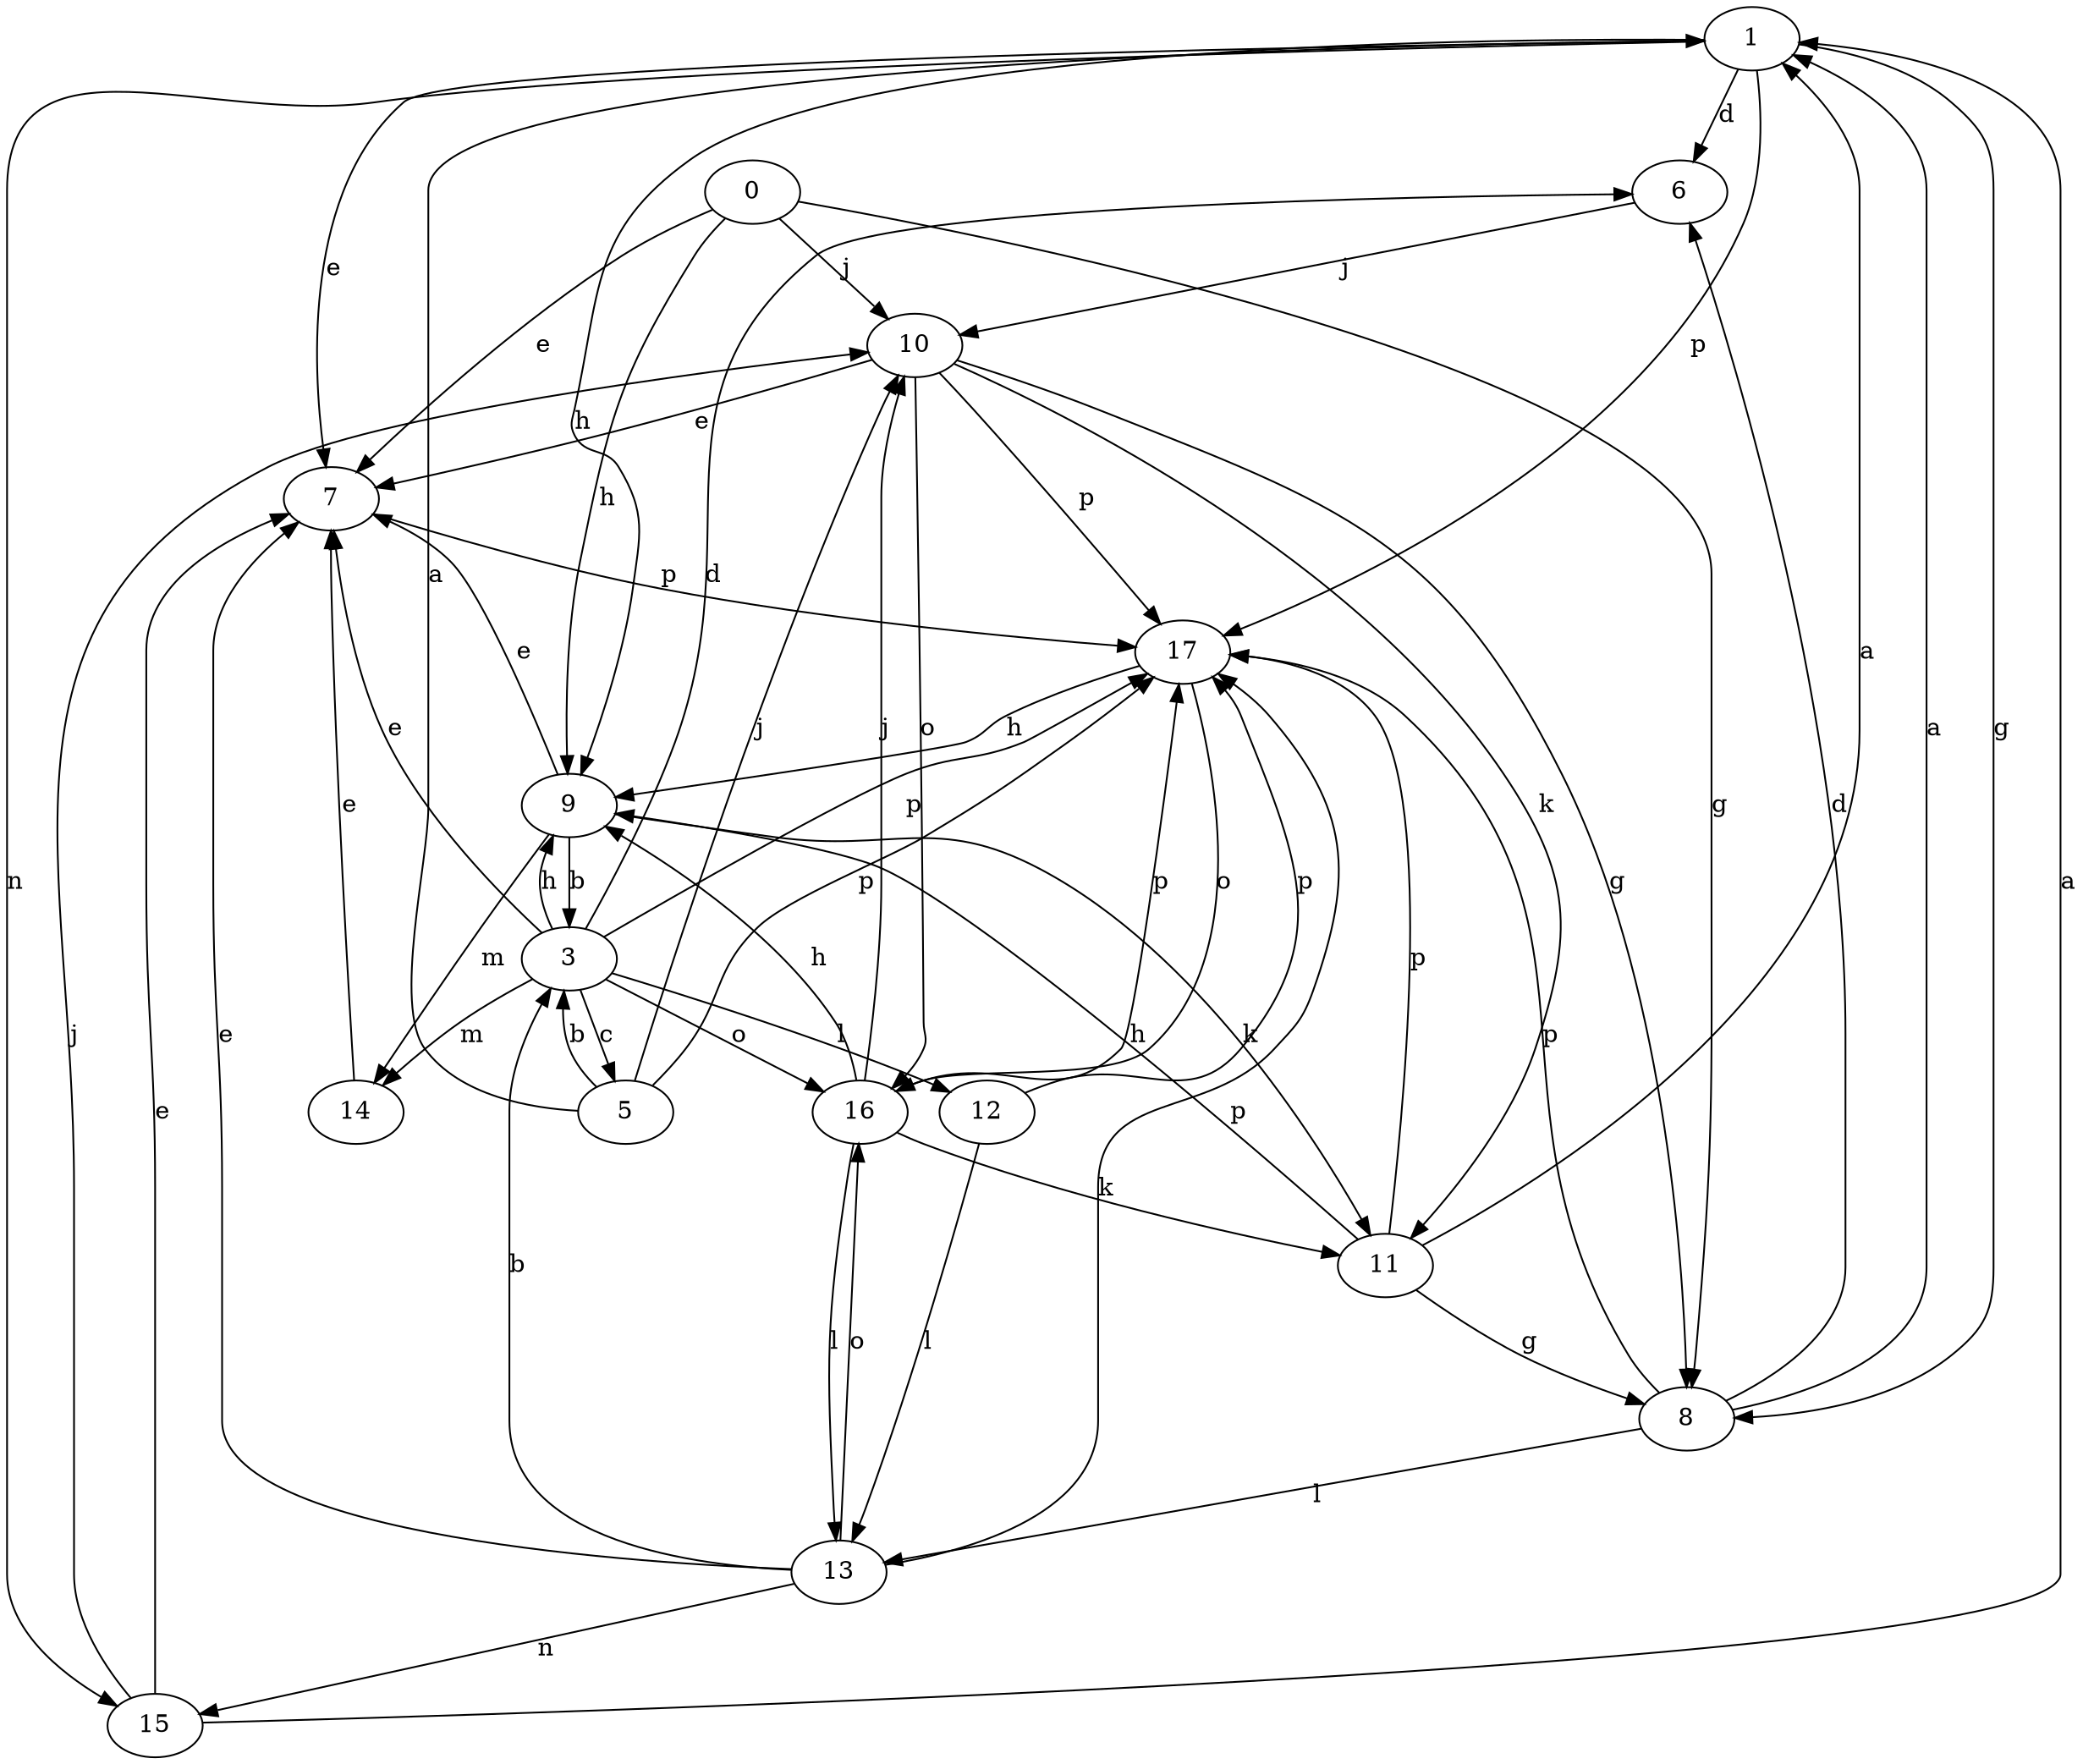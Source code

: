 strict digraph  {
1;
3;
5;
6;
7;
8;
9;
10;
11;
0;
12;
13;
14;
15;
16;
17;
1 -> 6  [label=d];
1 -> 7  [label=e];
1 -> 8  [label=g];
1 -> 9  [label=h];
1 -> 15  [label=n];
1 -> 17  [label=p];
3 -> 5  [label=c];
3 -> 6  [label=d];
3 -> 7  [label=e];
3 -> 9  [label=h];
3 -> 12  [label=l];
3 -> 14  [label=m];
3 -> 16  [label=o];
3 -> 17  [label=p];
5 -> 1  [label=a];
5 -> 3  [label=b];
5 -> 10  [label=j];
5 -> 17  [label=p];
6 -> 10  [label=j];
7 -> 17  [label=p];
8 -> 1  [label=a];
8 -> 6  [label=d];
8 -> 13  [label=l];
8 -> 17  [label=p];
9 -> 3  [label=b];
9 -> 7  [label=e];
9 -> 11  [label=k];
9 -> 14  [label=m];
10 -> 7  [label=e];
10 -> 8  [label=g];
10 -> 11  [label=k];
10 -> 16  [label=o];
10 -> 17  [label=p];
11 -> 1  [label=a];
11 -> 8  [label=g];
11 -> 9  [label=h];
11 -> 17  [label=p];
0 -> 7  [label=e];
0 -> 8  [label=g];
0 -> 9  [label=h];
0 -> 10  [label=j];
12 -> 13  [label=l];
12 -> 17  [label=p];
13 -> 3  [label=b];
13 -> 7  [label=e];
13 -> 15  [label=n];
13 -> 16  [label=o];
13 -> 17  [label=p];
14 -> 7  [label=e];
15 -> 1  [label=a];
15 -> 7  [label=e];
15 -> 10  [label=j];
16 -> 9  [label=h];
16 -> 10  [label=j];
16 -> 11  [label=k];
16 -> 13  [label=l];
16 -> 17  [label=p];
17 -> 9  [label=h];
17 -> 16  [label=o];
}
